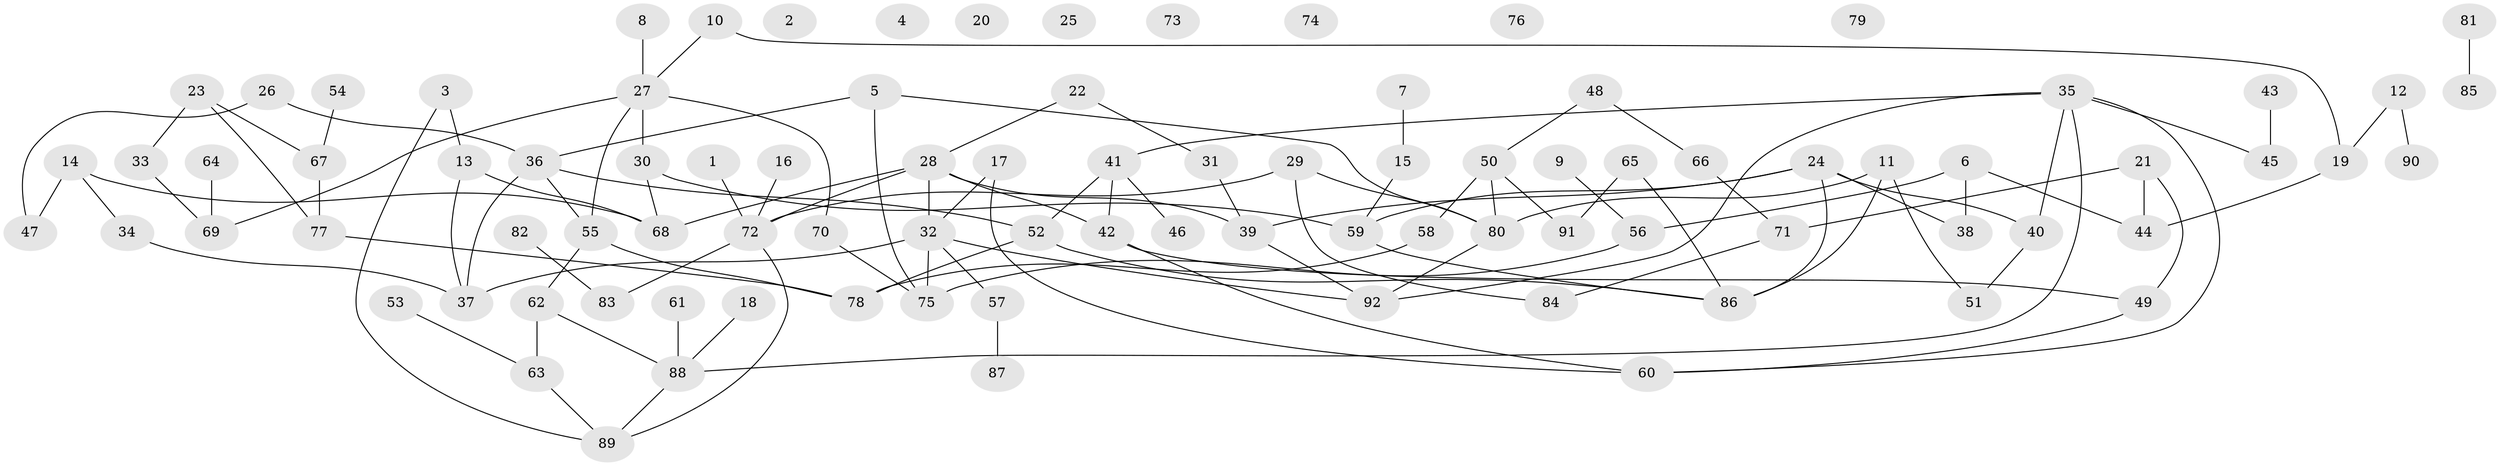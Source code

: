 // Generated by graph-tools (version 1.1) at 2025/25/03/09/25 03:25:14]
// undirected, 92 vertices, 117 edges
graph export_dot {
graph [start="1"]
  node [color=gray90,style=filled];
  1;
  2;
  3;
  4;
  5;
  6;
  7;
  8;
  9;
  10;
  11;
  12;
  13;
  14;
  15;
  16;
  17;
  18;
  19;
  20;
  21;
  22;
  23;
  24;
  25;
  26;
  27;
  28;
  29;
  30;
  31;
  32;
  33;
  34;
  35;
  36;
  37;
  38;
  39;
  40;
  41;
  42;
  43;
  44;
  45;
  46;
  47;
  48;
  49;
  50;
  51;
  52;
  53;
  54;
  55;
  56;
  57;
  58;
  59;
  60;
  61;
  62;
  63;
  64;
  65;
  66;
  67;
  68;
  69;
  70;
  71;
  72;
  73;
  74;
  75;
  76;
  77;
  78;
  79;
  80;
  81;
  82;
  83;
  84;
  85;
  86;
  87;
  88;
  89;
  90;
  91;
  92;
  1 -- 72;
  3 -- 13;
  3 -- 89;
  5 -- 36;
  5 -- 75;
  5 -- 80;
  6 -- 38;
  6 -- 44;
  6 -- 56;
  7 -- 15;
  8 -- 27;
  9 -- 56;
  10 -- 19;
  10 -- 27;
  11 -- 51;
  11 -- 80;
  11 -- 86;
  12 -- 19;
  12 -- 90;
  13 -- 37;
  13 -- 68;
  14 -- 34;
  14 -- 47;
  14 -- 68;
  15 -- 59;
  16 -- 72;
  17 -- 32;
  17 -- 60;
  18 -- 88;
  19 -- 44;
  21 -- 44;
  21 -- 49;
  21 -- 71;
  22 -- 28;
  22 -- 31;
  23 -- 33;
  23 -- 67;
  23 -- 77;
  24 -- 38;
  24 -- 39;
  24 -- 40;
  24 -- 59;
  24 -- 86;
  26 -- 36;
  26 -- 47;
  27 -- 30;
  27 -- 55;
  27 -- 69;
  27 -- 70;
  28 -- 32;
  28 -- 39;
  28 -- 42;
  28 -- 68;
  28 -- 72;
  29 -- 72;
  29 -- 80;
  29 -- 84;
  30 -- 59;
  30 -- 68;
  31 -- 39;
  32 -- 37;
  32 -- 57;
  32 -- 75;
  32 -- 92;
  33 -- 69;
  34 -- 37;
  35 -- 40;
  35 -- 41;
  35 -- 45;
  35 -- 60;
  35 -- 88;
  35 -- 92;
  36 -- 37;
  36 -- 52;
  36 -- 55;
  39 -- 92;
  40 -- 51;
  41 -- 42;
  41 -- 46;
  41 -- 52;
  42 -- 49;
  42 -- 60;
  43 -- 45;
  48 -- 50;
  48 -- 66;
  49 -- 60;
  50 -- 58;
  50 -- 80;
  50 -- 91;
  52 -- 78;
  52 -- 86;
  53 -- 63;
  54 -- 67;
  55 -- 62;
  55 -- 78;
  56 -- 75;
  57 -- 87;
  58 -- 78;
  59 -- 86;
  61 -- 88;
  62 -- 63;
  62 -- 88;
  63 -- 89;
  64 -- 69;
  65 -- 86;
  65 -- 91;
  66 -- 71;
  67 -- 77;
  70 -- 75;
  71 -- 84;
  72 -- 83;
  72 -- 89;
  77 -- 78;
  80 -- 92;
  81 -- 85;
  82 -- 83;
  88 -- 89;
}

